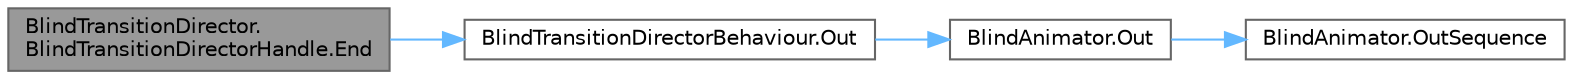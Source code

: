 digraph "BlindTransitionDirector.BlindTransitionDirectorHandle.End"
{
 // LATEX_PDF_SIZE
  bgcolor="transparent";
  edge [fontname=Helvetica,fontsize=10,labelfontname=Helvetica,labelfontsize=10];
  node [fontname=Helvetica,fontsize=10,shape=box,height=0.2,width=0.4];
  rankdir="LR";
  Node1 [id="Node000001",label="BlindTransitionDirector.\lBlindTransitionDirectorHandle.End",height=0.2,width=0.4,color="gray40", fillcolor="grey60", style="filled", fontcolor="black",tooltip=" "];
  Node1 -> Node2 [id="edge4_Node000001_Node000002",color="steelblue1",style="solid",tooltip=" "];
  Node2 [id="Node000002",label="BlindTransitionDirectorBehaviour.Out",height=0.2,width=0.4,color="grey40", fillcolor="white", style="filled",URL="$class_blind_transition_director_behaviour.html#a3c311b5d1e853410de48615c78b5f241",tooltip=" "];
  Node2 -> Node3 [id="edge5_Node000002_Node000003",color="steelblue1",style="solid",tooltip=" "];
  Node3 [id="Node000003",label="BlindAnimator.Out",height=0.2,width=0.4,color="grey40", fillcolor="white", style="filled",URL="$class_blind_animator.html#aebc49a5cca9293630d921e75a88722e1",tooltip=" "];
  Node3 -> Node4 [id="edge6_Node000003_Node000004",color="steelblue1",style="solid",tooltip=" "];
  Node4 [id="Node000004",label="BlindAnimator.OutSequence",height=0.2,width=0.4,color="grey40", fillcolor="white", style="filled",URL="$class_blind_animator.html#aeaf5a3a1227a80097f4a0c43fb9359e0",tooltip=" "];
}
